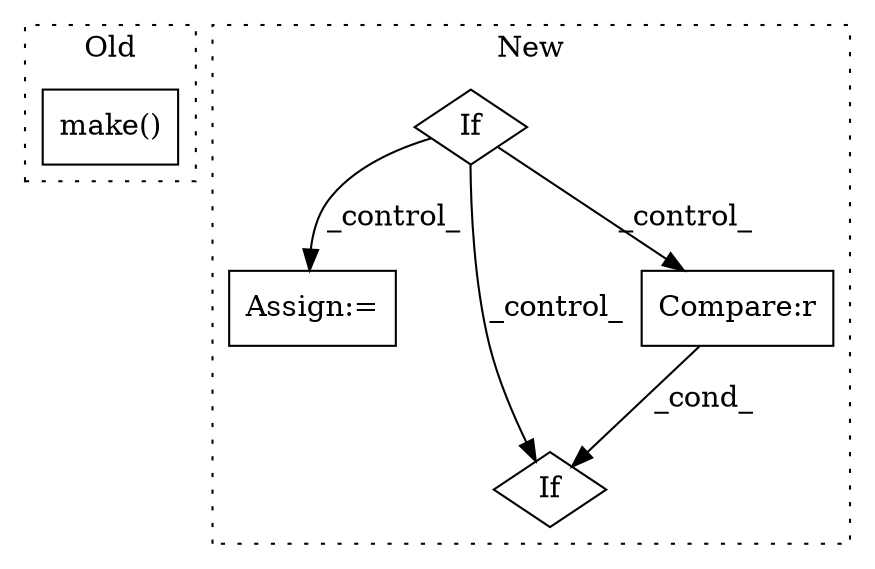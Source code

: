 digraph G {
subgraph cluster0 {
1 [label="make()" a="75" s="4763,4795" l="9,1" shape="box"];
label = "Old";
style="dotted";
}
subgraph cluster1 {
2 [label="If" a="96" s="4174" l="3" shape="diamond"];
3 [label="Assign:=" a="68" s="4671" l="3" shape="box"];
4 [label="If" a="96" s="4887" l="0" shape="diamond"];
5 [label="Compare:r" a="40" s="4887" l="38" shape="box"];
label = "New";
style="dotted";
}
2 -> 4 [label="_control_"];
2 -> 3 [label="_control_"];
2 -> 5 [label="_control_"];
5 -> 4 [label="_cond_"];
}